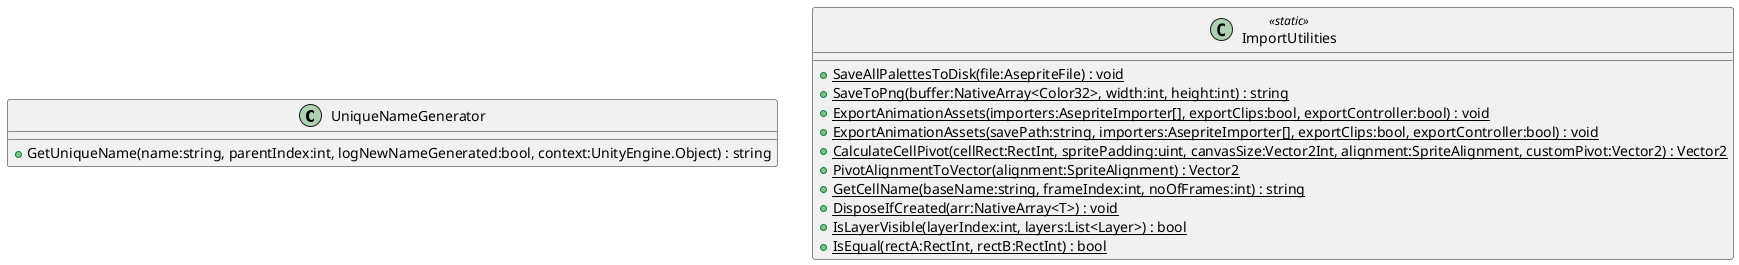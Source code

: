 @startuml
class UniqueNameGenerator {
    + GetUniqueName(name:string, parentIndex:int, logNewNameGenerated:bool, context:UnityEngine.Object) : string
}
class ImportUtilities <<static>> {
    + {static} SaveAllPalettesToDisk(file:AsepriteFile) : void
    + {static} SaveToPng(buffer:NativeArray<Color32>, width:int, height:int) : string
    + {static} ExportAnimationAssets(importers:AsepriteImporter[], exportClips:bool, exportController:bool) : void
    + {static} ExportAnimationAssets(savePath:string, importers:AsepriteImporter[], exportClips:bool, exportController:bool) : void
    + {static} CalculateCellPivot(cellRect:RectInt, spritePadding:uint, canvasSize:Vector2Int, alignment:SpriteAlignment, customPivot:Vector2) : Vector2
    + {static} PivotAlignmentToVector(alignment:SpriteAlignment) : Vector2
    + {static} GetCellName(baseName:string, frameIndex:int, noOfFrames:int) : string
    + {static} DisposeIfCreated(arr:NativeArray<T>) : void
    + {static} IsLayerVisible(layerIndex:int, layers:List<Layer>) : bool
    + {static} IsEqual(rectA:RectInt, rectB:RectInt) : bool
}
@enduml
